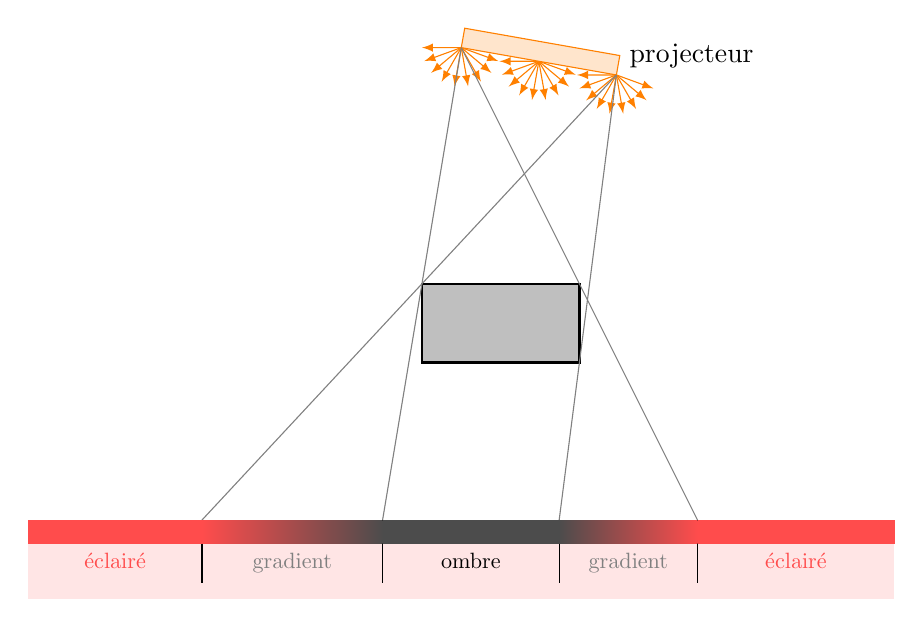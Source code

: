 \begin{tikzpicture}[scale=1]

% Projecteur
\begin{scope}[shift={(-0.5,6)},scale=0.5,rotate=-10,]
%     \foreach \a in {0,0.5,...,4}{
%       \draw[orange,->,>=latex] (\a,0) -- ++(0,-1);
%     }

\foreach \a in {10,30,...,180}{
  \draw[->,>=latex,orange, thin] (0,0) -- ++(\a:-1);
}
\foreach \a in {10,30,...,180}{
  \draw[->,>=latex,orange, thin] (2,0) -- ++(\a:-1);
}
\foreach \a in {10,30,...,180}{
  \draw[->,>=latex,orange, thin] (4,0) -- ++(\a:-1);
}
    \draw[orange,fill=orange!20] (0,0) rectangle ++ (4,0.5) node[right,black] {projecteur};    
   \coordinate (S) at (0,0);
   \coordinate (SS) at (4,0);
\end{scope}

\coordinate (A) at (-1,3);
\coordinate (B) at (1,3);
\coordinate (C) at (1,2);

\coordinate (X) at (-5,0);
\coordinate (XX) at (5,0);

\coordinate (SA) at (intersection of  S--A and X--XX);
\coordinate (SB) at (intersection of  S--B and X--XX);
\coordinate (SSA) at (intersection of  SS--A and X--XX);
\coordinate (SSC) at (intersection of  SS--C and X--XX);

% Objet intercale
\filldraw[thick, fill=lightgray] (-1,2) rectangle ++ (2,1);

% Surface
\fill[red!10] (-6,0) rectangle ++ (11,-1);

% Rayons
\draw[gray] (S) -- (SA);
\draw[gray] (S) -- (SB);
\draw[gray] (SS) -- (SSA);
\draw[gray] (SS) -- (SSC);


% Ombre/lumiere
\filldraw[black!70] (SA |- 0,-0.3) rectangle (SSC |- 0,0) node[midway,below=5pt,black,scale=0.8] {ombre};
\filldraw[red!70] (-6,-0.3) rectangle (SSA |- 0,0) node[midway,below=5pt,scale=0.8] {éclairé};
\filldraw[red!70] (5,-0.3) rectangle (SB |- 0,0) node[midway,below=5pt,scale=0.8] {éclairé};

% Shading
\fill[left color=red!70,right color=black!70] (SSA |- 0,-0.3) rectangle (SA |- 0,0) node[midway,below=5pt,black!50,scale=0.8] {gradient};
\fill[right color=red!70,left color=black!70] (SSC |- 0,-0.3) rectangle (SB |- 0,0) node[midway,below=5pt,black!50,scale=0.8] {gradient};

\draw (SSA |- 0,-0.3) -- ++(0,-0.5);
\draw (SA |- 0,-0.3) -- ++(0,-0.5);
\draw (SSC |- 0,-0.3) -- ++(0,-0.5);
\draw (SB |- 0,-0.3) -- ++(0,-0.5);
\end{tikzpicture}